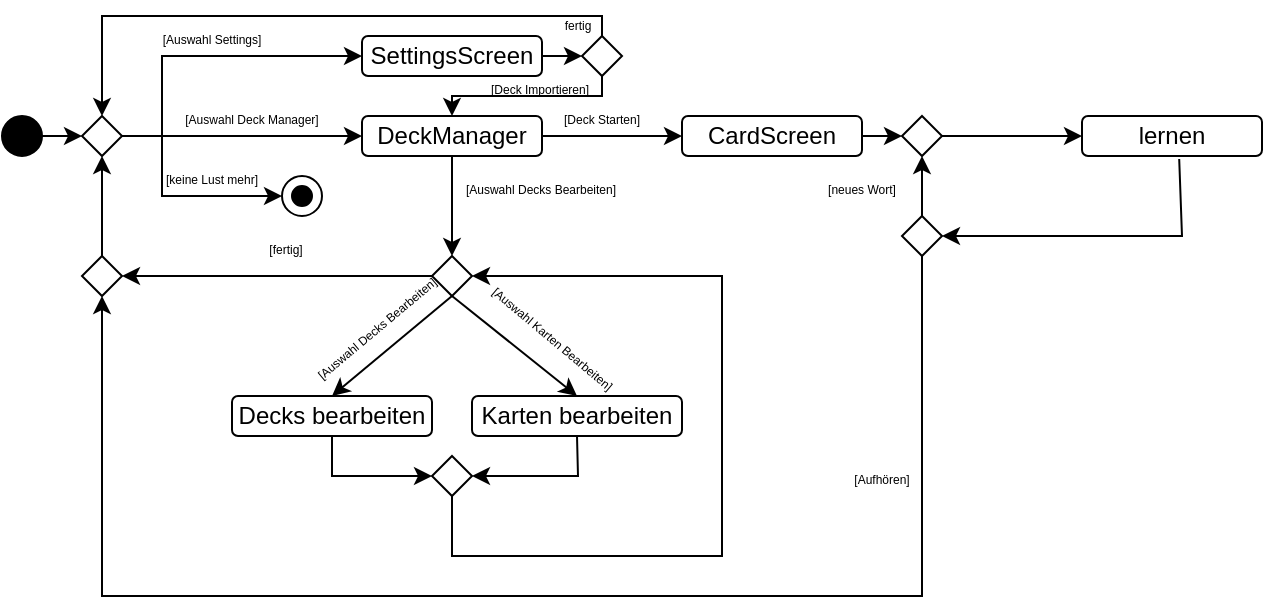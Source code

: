 <mxfile version="27.0.1">
  <diagram name="Page-1" id="Kwv_VZdKufA3s2lp-62g">
    <mxGraphModel dx="1831" dy="1042" grid="1" gridSize="10" guides="1" tooltips="1" connect="1" arrows="1" fold="1" page="1" pageScale="1" pageWidth="827" pageHeight="1169" math="0" shadow="0">
      <root>
        <mxCell id="0" />
        <mxCell id="1" parent="0" />
        <mxCell id="6eLsHRlYttYjRIFvQhJY-1" value="" style="ellipse;whiteSpace=wrap;html=1;aspect=fixed;fillColor=#000000;" vertex="1" parent="1">
          <mxGeometry x="80" y="60" width="20" height="20" as="geometry" />
        </mxCell>
        <mxCell id="6eLsHRlYttYjRIFvQhJY-2" value="" style="endArrow=classic;html=1;rounded=0;exitX=1;exitY=0.5;exitDx=0;exitDy=0;entryX=0;entryY=0.5;entryDx=0;entryDy=0;" edge="1" parent="1" source="6eLsHRlYttYjRIFvQhJY-1" target="6eLsHRlYttYjRIFvQhJY-3">
          <mxGeometry width="50" height="50" relative="1" as="geometry">
            <mxPoint x="390" y="160" as="sourcePoint" />
            <mxPoint x="120" y="50" as="targetPoint" />
          </mxGeometry>
        </mxCell>
        <mxCell id="6eLsHRlYttYjRIFvQhJY-3" value="" style="rhombus;whiteSpace=wrap;html=1;" vertex="1" parent="1">
          <mxGeometry x="120" y="60" width="20" height="20" as="geometry" />
        </mxCell>
        <mxCell id="6eLsHRlYttYjRIFvQhJY-8" value="SettingsScreen" style="rounded=1;whiteSpace=wrap;html=1;" vertex="1" parent="1">
          <mxGeometry x="260" y="20" width="90" height="20" as="geometry" />
        </mxCell>
        <mxCell id="6eLsHRlYttYjRIFvQhJY-9" value="" style="endArrow=none;html=1;rounded=0;exitX=1;exitY=0.5;exitDx=0;exitDy=0;" edge="1" parent="1" source="6eLsHRlYttYjRIFvQhJY-3">
          <mxGeometry width="50" height="50" relative="1" as="geometry">
            <mxPoint x="300" y="140" as="sourcePoint" />
            <mxPoint x="160" y="70" as="targetPoint" />
          </mxGeometry>
        </mxCell>
        <mxCell id="6eLsHRlYttYjRIFvQhJY-11" value="" style="endArrow=classic;html=1;rounded=0;entryX=0;entryY=0.5;entryDx=0;entryDy=0;" edge="1" parent="1" target="6eLsHRlYttYjRIFvQhJY-8">
          <mxGeometry width="50" height="50" relative="1" as="geometry">
            <mxPoint x="160" y="70" as="sourcePoint" />
            <mxPoint x="350" y="90" as="targetPoint" />
            <Array as="points">
              <mxPoint x="160" y="30" />
            </Array>
          </mxGeometry>
        </mxCell>
        <mxCell id="6eLsHRlYttYjRIFvQhJY-12" value="DeckManager" style="rounded=1;whiteSpace=wrap;html=1;" vertex="1" parent="1">
          <mxGeometry x="260" y="60" width="90" height="20" as="geometry" />
        </mxCell>
        <mxCell id="6eLsHRlYttYjRIFvQhJY-14" value="" style="endArrow=classic;html=1;rounded=0;entryX=0;entryY=0.5;entryDx=0;entryDy=0;" edge="1" parent="1" target="6eLsHRlYttYjRIFvQhJY-12">
          <mxGeometry width="50" height="50" relative="1" as="geometry">
            <mxPoint x="160" y="70" as="sourcePoint" />
            <mxPoint x="350" y="90" as="targetPoint" />
          </mxGeometry>
        </mxCell>
        <mxCell id="6eLsHRlYttYjRIFvQhJY-15" value="" style="endArrow=classic;html=1;rounded=0;entryX=0;entryY=0.5;entryDx=0;entryDy=0;" edge="1" parent="1">
          <mxGeometry width="50" height="50" relative="1" as="geometry">
            <mxPoint x="160" y="70" as="sourcePoint" />
            <mxPoint x="220" y="100" as="targetPoint" />
            <Array as="points">
              <mxPoint x="160" y="100" />
            </Array>
          </mxGeometry>
        </mxCell>
        <mxCell id="6eLsHRlYttYjRIFvQhJY-18" value="&lt;font style=&quot;font-size: 6px;&quot;&gt;[keine Lust mehr]&lt;/font&gt;" style="text;html=1;align=center;verticalAlign=middle;whiteSpace=wrap;rounded=0;" vertex="1" parent="1">
          <mxGeometry x="155" y="75" width="60" height="30" as="geometry" />
        </mxCell>
        <mxCell id="6eLsHRlYttYjRIFvQhJY-20" value="" style="endArrow=classic;html=1;rounded=0;entryX=0.5;entryY=0;entryDx=0;entryDy=0;exitX=0.5;exitY=1;exitDx=0;exitDy=0;" edge="1" parent="1" source="6eLsHRlYttYjRIFvQhJY-72" target="6eLsHRlYttYjRIFvQhJY-12">
          <mxGeometry width="50" height="50" relative="1" as="geometry">
            <mxPoint x="170" y="80" as="sourcePoint" />
            <mxPoint x="230" y="40" as="targetPoint" />
            <Array as="points">
              <mxPoint x="380" y="50" />
              <mxPoint x="305" y="50" />
            </Array>
          </mxGeometry>
        </mxCell>
        <mxCell id="6eLsHRlYttYjRIFvQhJY-21" value="" style="endArrow=classic;html=1;rounded=0;exitX=0.5;exitY=0;exitDx=0;exitDy=0;entryX=0.5;entryY=0;entryDx=0;entryDy=0;" edge="1" parent="1" source="6eLsHRlYttYjRIFvQhJY-72" target="6eLsHRlYttYjRIFvQhJY-3">
          <mxGeometry width="50" height="50" relative="1" as="geometry">
            <mxPoint x="350" y="60" as="sourcePoint" />
            <mxPoint x="200" y="10" as="targetPoint" />
            <Array as="points">
              <mxPoint x="380" y="10" />
              <mxPoint x="360" y="10" />
              <mxPoint x="130" y="10" />
            </Array>
          </mxGeometry>
        </mxCell>
        <mxCell id="6eLsHRlYttYjRIFvQhJY-22" value="" style="endArrow=classic;html=1;rounded=0;entryX=0.5;entryY=0;entryDx=0;entryDy=0;exitX=0.5;exitY=1;exitDx=0;exitDy=0;" edge="1" parent="1" source="6eLsHRlYttYjRIFvQhJY-12" target="6eLsHRlYttYjRIFvQhJY-33">
          <mxGeometry width="50" height="50" relative="1" as="geometry">
            <mxPoint x="265" y="81" as="sourcePoint" />
            <mxPoint x="265" y="130" as="targetPoint" />
            <Array as="points" />
          </mxGeometry>
        </mxCell>
        <mxCell id="6eLsHRlYttYjRIFvQhJY-33" value="" style="rhombus;whiteSpace=wrap;html=1;" vertex="1" parent="1">
          <mxGeometry x="295" y="130" width="20" height="20" as="geometry" />
        </mxCell>
        <mxCell id="6eLsHRlYttYjRIFvQhJY-36" value="Decks bearbeiten" style="rounded=1;whiteSpace=wrap;html=1;" vertex="1" parent="1">
          <mxGeometry x="195" y="200" width="100" height="20" as="geometry" />
        </mxCell>
        <mxCell id="6eLsHRlYttYjRIFvQhJY-37" value="" style="endArrow=classic;html=1;rounded=0;exitX=0.5;exitY=1;exitDx=0;exitDy=0;entryX=0.5;entryY=0;entryDx=0;entryDy=0;" edge="1" parent="1" source="6eLsHRlYttYjRIFvQhJY-33" target="6eLsHRlYttYjRIFvQhJY-36">
          <mxGeometry width="50" height="50" relative="1" as="geometry">
            <mxPoint x="240" y="190" as="sourcePoint" />
            <mxPoint x="265" y="180" as="targetPoint" />
          </mxGeometry>
        </mxCell>
        <mxCell id="6eLsHRlYttYjRIFvQhJY-38" value="" style="endArrow=classic;html=1;rounded=0;exitX=0.5;exitY=1;exitDx=0;exitDy=0;entryX=0.5;entryY=0;entryDx=0;entryDy=0;" edge="1" parent="1" source="6eLsHRlYttYjRIFvQhJY-33" target="6eLsHRlYttYjRIFvQhJY-40">
          <mxGeometry width="50" height="50" relative="1" as="geometry">
            <mxPoint x="260" y="200" as="sourcePoint" />
            <mxPoint x="350" y="180" as="targetPoint" />
          </mxGeometry>
        </mxCell>
        <mxCell id="6eLsHRlYttYjRIFvQhJY-40" value="Karten bearbeiten" style="rounded=1;whiteSpace=wrap;html=1;" vertex="1" parent="1">
          <mxGeometry x="315" y="200" width="105" height="20" as="geometry" />
        </mxCell>
        <mxCell id="6eLsHRlYttYjRIFvQhJY-42" value="" style="ellipse;whiteSpace=wrap;html=1;aspect=fixed;" vertex="1" parent="1">
          <mxGeometry x="220" y="90" width="20" height="20" as="geometry" />
        </mxCell>
        <mxCell id="6eLsHRlYttYjRIFvQhJY-43" value="" style="ellipse;whiteSpace=wrap;html=1;aspect=fixed;strokeColor=default;fillColor=#000000;" vertex="1" parent="1">
          <mxGeometry x="225" y="95" width="10" height="10" as="geometry" />
        </mxCell>
        <mxCell id="6eLsHRlYttYjRIFvQhJY-47" value="&lt;font style=&quot;font-size: 6px; line-height: 80%;&quot;&gt;[Auswahl Settings]&lt;/font&gt;" style="text;html=1;align=center;verticalAlign=middle;whiteSpace=wrap;rounded=0;" vertex="1" parent="1">
          <mxGeometry x="155" y="10" width="60" height="20" as="geometry" />
        </mxCell>
        <mxCell id="6eLsHRlYttYjRIFvQhJY-49" value="&lt;font style=&quot;font-size: 6px; line-height: 80%;&quot;&gt;[Auswahl Deck Manager]&lt;/font&gt;" style="text;html=1;align=center;verticalAlign=middle;whiteSpace=wrap;rounded=0;" vertex="1" parent="1">
          <mxGeometry x="170" y="50" width="70" height="20" as="geometry" />
        </mxCell>
        <mxCell id="6eLsHRlYttYjRIFvQhJY-50" value="&lt;span style=&quot;font-size: 6px;&quot;&gt;[Deck Importieren]&lt;/span&gt;" style="text;html=1;align=center;verticalAlign=middle;whiteSpace=wrap;rounded=0;" vertex="1" parent="1">
          <mxGeometry x="318.75" y="30" width="60" height="30" as="geometry" />
        </mxCell>
        <mxCell id="6eLsHRlYttYjRIFvQhJY-51" value="&lt;font style=&quot;font-size: 6px;&quot;&gt;fertig&lt;/font&gt;" style="text;html=1;align=center;verticalAlign=middle;whiteSpace=wrap;rounded=0;" vertex="1" parent="1">
          <mxGeometry x="347.5" y="5" width="40" height="15" as="geometry" />
        </mxCell>
        <mxCell id="6eLsHRlYttYjRIFvQhJY-52" value="&lt;span style=&quot;font-size: 6px;&quot;&gt;[Auswahl Decks Bearbeiten]&lt;/span&gt;" style="text;html=1;align=center;verticalAlign=middle;whiteSpace=wrap;rounded=0;" vertex="1" parent="1">
          <mxGeometry x="307.5" y="80" width="82.5" height="30" as="geometry" />
        </mxCell>
        <mxCell id="6eLsHRlYttYjRIFvQhJY-54" value="&lt;span style=&quot;font-size: 6px;&quot;&gt;[fertig]&lt;/span&gt;" style="text;html=1;align=center;verticalAlign=middle;whiteSpace=wrap;rounded=0;" vertex="1" parent="1">
          <mxGeometry x="203.75" y="120" width="36.25" height="10" as="geometry" />
        </mxCell>
        <mxCell id="6eLsHRlYttYjRIFvQhJY-55" value="" style="endArrow=classic;html=1;rounded=0;exitX=0.5;exitY=1;exitDx=0;exitDy=0;entryX=1;entryY=0.5;entryDx=0;entryDy=0;" edge="1" parent="1" source="6eLsHRlYttYjRIFvQhJY-59" target="6eLsHRlYttYjRIFvQhJY-33">
          <mxGeometry width="50" height="50" relative="1" as="geometry">
            <mxPoint x="305" y="230" as="sourcePoint" />
            <mxPoint x="420" y="270" as="targetPoint" />
            <Array as="points">
              <mxPoint x="305" y="280" />
              <mxPoint x="440" y="280" />
              <mxPoint x="440" y="140" />
            </Array>
          </mxGeometry>
        </mxCell>
        <mxCell id="6eLsHRlYttYjRIFvQhJY-59" value="" style="rhombus;whiteSpace=wrap;html=1;" vertex="1" parent="1">
          <mxGeometry x="295" y="230" width="20" height="20" as="geometry" />
        </mxCell>
        <mxCell id="6eLsHRlYttYjRIFvQhJY-60" value="" style="endArrow=classic;html=1;rounded=0;entryX=0;entryY=0.5;entryDx=0;entryDy=0;exitX=0.5;exitY=1;exitDx=0;exitDy=0;" edge="1" parent="1" source="6eLsHRlYttYjRIFvQhJY-36" target="6eLsHRlYttYjRIFvQhJY-59">
          <mxGeometry width="50" height="50" relative="1" as="geometry">
            <mxPoint x="170" y="190" as="sourcePoint" />
            <mxPoint x="220" y="140" as="targetPoint" />
            <Array as="points">
              <mxPoint x="245" y="240" />
            </Array>
          </mxGeometry>
        </mxCell>
        <mxCell id="6eLsHRlYttYjRIFvQhJY-61" value="" style="endArrow=classic;html=1;rounded=0;entryX=1;entryY=0.5;entryDx=0;entryDy=0;exitX=0.5;exitY=1;exitDx=0;exitDy=0;" edge="1" parent="1" source="6eLsHRlYttYjRIFvQhJY-40" target="6eLsHRlYttYjRIFvQhJY-59">
          <mxGeometry width="50" height="50" relative="1" as="geometry">
            <mxPoint x="255" y="230" as="sourcePoint" />
            <mxPoint x="305" y="250" as="targetPoint" />
            <Array as="points">
              <mxPoint x="368" y="240" />
            </Array>
          </mxGeometry>
        </mxCell>
        <mxCell id="6eLsHRlYttYjRIFvQhJY-63" value="&lt;span style=&quot;font-size: 6px;&quot;&gt;[Auswahl Decks Bearbeiten]&lt;/span&gt;" style="text;html=1;align=center;verticalAlign=middle;whiteSpace=wrap;rounded=0;rotation=-40;" vertex="1" parent="1">
          <mxGeometry x="225" y="150" width="82.5" height="30" as="geometry" />
        </mxCell>
        <mxCell id="6eLsHRlYttYjRIFvQhJY-64" value="&lt;span style=&quot;font-size: 6px;&quot;&gt;[Auswahl Karten Bearbeiten]&lt;/span&gt;" style="text;html=1;align=center;verticalAlign=middle;whiteSpace=wrap;rounded=0;rotation=40;" vertex="1" parent="1">
          <mxGeometry x="315" y="155" width="82.5" height="30" as="geometry" />
        </mxCell>
        <mxCell id="6eLsHRlYttYjRIFvQhJY-66" value="" style="endArrow=classic;html=1;rounded=0;exitX=1;exitY=0.5;exitDx=0;exitDy=0;entryX=0;entryY=0.5;entryDx=0;entryDy=0;" edge="1" parent="1" source="6eLsHRlYttYjRIFvQhJY-12" target="6eLsHRlYttYjRIFvQhJY-68">
          <mxGeometry width="50" height="50" relative="1" as="geometry">
            <mxPoint x="350" y="130" as="sourcePoint" />
            <mxPoint x="460" y="70" as="targetPoint" />
          </mxGeometry>
        </mxCell>
        <mxCell id="6eLsHRlYttYjRIFvQhJY-68" value="CardScreen" style="rounded=1;whiteSpace=wrap;html=1;" vertex="1" parent="1">
          <mxGeometry x="420" y="60" width="90" height="20" as="geometry" />
        </mxCell>
        <mxCell id="6eLsHRlYttYjRIFvQhJY-69" value="" style="endArrow=classic;html=1;rounded=0;exitX=1;exitY=0.5;exitDx=0;exitDy=0;" edge="1" parent="1" source="6eLsHRlYttYjRIFvQhJY-68">
          <mxGeometry width="50" height="50" relative="1" as="geometry">
            <mxPoint x="350" y="130" as="sourcePoint" />
            <mxPoint x="530" y="70" as="targetPoint" />
          </mxGeometry>
        </mxCell>
        <mxCell id="6eLsHRlYttYjRIFvQhJY-71" value="" style="rhombus;whiteSpace=wrap;html=1;" vertex="1" parent="1">
          <mxGeometry x="530" y="60" width="20" height="20" as="geometry" />
        </mxCell>
        <mxCell id="6eLsHRlYttYjRIFvQhJY-72" value="" style="rhombus;whiteSpace=wrap;html=1;" vertex="1" parent="1">
          <mxGeometry x="370" y="20" width="20" height="20" as="geometry" />
        </mxCell>
        <mxCell id="6eLsHRlYttYjRIFvQhJY-73" value="" style="endArrow=classic;html=1;rounded=0;exitX=1;exitY=0.5;exitDx=0;exitDy=0;" edge="1" parent="1" source="6eLsHRlYttYjRIFvQhJY-8">
          <mxGeometry width="50" height="50" relative="1" as="geometry">
            <mxPoint x="410" y="20" as="sourcePoint" />
            <mxPoint x="370" y="30" as="targetPoint" />
          </mxGeometry>
        </mxCell>
        <mxCell id="6eLsHRlYttYjRIFvQhJY-81" value="" style="endArrow=classic;html=1;rounded=0;entryX=0;entryY=0.5;entryDx=0;entryDy=0;exitX=1;exitY=0.5;exitDx=0;exitDy=0;" edge="1" parent="1" source="6eLsHRlYttYjRIFvQhJY-71">
          <mxGeometry width="50" height="50" relative="1" as="geometry">
            <mxPoint x="490" y="100" as="sourcePoint" />
            <mxPoint x="620" y="70" as="targetPoint" />
          </mxGeometry>
        </mxCell>
        <mxCell id="6eLsHRlYttYjRIFvQhJY-90" value="" style="rhombus;whiteSpace=wrap;html=1;" vertex="1" parent="1">
          <mxGeometry x="530" y="110" width="20" height="20" as="geometry" />
        </mxCell>
        <mxCell id="6eLsHRlYttYjRIFvQhJY-91" value="" style="endArrow=classic;html=1;rounded=0;entryX=0.5;entryY=1;entryDx=0;entryDy=0;exitX=1;exitY=1;exitDx=0;exitDy=0;" edge="1" parent="1" source="6eLsHRlYttYjRIFvQhJY-99" target="6eLsHRlYttYjRIFvQhJY-71">
          <mxGeometry width="50" height="50" relative="1" as="geometry">
            <mxPoint x="540" y="190" as="sourcePoint" />
            <mxPoint x="490" y="130" as="targetPoint" />
          </mxGeometry>
        </mxCell>
        <mxCell id="6eLsHRlYttYjRIFvQhJY-94" value="" style="rhombus;whiteSpace=wrap;html=1;" vertex="1" parent="1">
          <mxGeometry x="120" y="130" width="20" height="20" as="geometry" />
        </mxCell>
        <mxCell id="6eLsHRlYttYjRIFvQhJY-95" value="" style="endArrow=classic;html=1;rounded=0;entryX=1;entryY=0.5;entryDx=0;entryDy=0;exitX=0;exitY=0.5;exitDx=0;exitDy=0;" edge="1" parent="1" source="6eLsHRlYttYjRIFvQhJY-33" target="6eLsHRlYttYjRIFvQhJY-94">
          <mxGeometry width="50" height="50" relative="1" as="geometry">
            <mxPoint x="280" y="190" as="sourcePoint" />
            <mxPoint x="330" y="140" as="targetPoint" />
          </mxGeometry>
        </mxCell>
        <mxCell id="6eLsHRlYttYjRIFvQhJY-96" value="" style="endArrow=classic;html=1;rounded=0;entryX=0.5;entryY=1;entryDx=0;entryDy=0;exitX=0.5;exitY=0;exitDx=0;exitDy=0;" edge="1" parent="1" source="6eLsHRlYttYjRIFvQhJY-94" target="6eLsHRlYttYjRIFvQhJY-3">
          <mxGeometry width="50" height="50" relative="1" as="geometry">
            <mxPoint x="305" y="150" as="sourcePoint" />
            <mxPoint x="150" y="150" as="targetPoint" />
          </mxGeometry>
        </mxCell>
        <mxCell id="6eLsHRlYttYjRIFvQhJY-97" value="" style="endArrow=classic;html=1;rounded=0;entryX=0.5;entryY=1;entryDx=0;entryDy=0;exitX=0.5;exitY=1;exitDx=0;exitDy=0;" edge="1" parent="1" source="6eLsHRlYttYjRIFvQhJY-90" target="6eLsHRlYttYjRIFvQhJY-94">
          <mxGeometry width="50" height="50" relative="1" as="geometry">
            <mxPoint x="550" y="200" as="sourcePoint" />
            <mxPoint x="550" y="90" as="targetPoint" />
            <Array as="points">
              <mxPoint x="540" y="300" />
              <mxPoint x="130" y="300" />
            </Array>
          </mxGeometry>
        </mxCell>
        <mxCell id="6eLsHRlYttYjRIFvQhJY-98" value="&lt;font style=&quot;font-size: 6px;&quot;&gt;[Deck Starten]&lt;/font&gt;" style="text;html=1;align=center;verticalAlign=middle;whiteSpace=wrap;rounded=0;" vertex="1" parent="1">
          <mxGeometry x="350" y="45" width="60" height="30" as="geometry" />
        </mxCell>
        <mxCell id="6eLsHRlYttYjRIFvQhJY-99" value="&lt;font style=&quot;font-size: 6px;&quot;&gt;[neues Wort]&lt;/font&gt;" style="text;html=1;align=center;verticalAlign=middle;whiteSpace=wrap;rounded=0;" vertex="1" parent="1">
          <mxGeometry x="480" y="80" width="60" height="30" as="geometry" />
        </mxCell>
        <mxCell id="6eLsHRlYttYjRIFvQhJY-100" value="&lt;font style=&quot;font-size: 6px;&quot;&gt;[Aufhören]&lt;/font&gt;" style="text;html=1;align=center;verticalAlign=middle;whiteSpace=wrap;rounded=0;" vertex="1" parent="1">
          <mxGeometry x="490" y="225" width="60" height="30" as="geometry" />
        </mxCell>
        <mxCell id="6eLsHRlYttYjRIFvQhJY-101" value="lernen" style="rounded=1;whiteSpace=wrap;html=1;" vertex="1" parent="1">
          <mxGeometry x="620" y="60" width="90" height="20" as="geometry" />
        </mxCell>
        <mxCell id="6eLsHRlYttYjRIFvQhJY-102" value="" style="endArrow=classic;html=1;rounded=0;entryX=1;entryY=0.5;entryDx=0;entryDy=0;exitX=0.54;exitY=1.074;exitDx=0;exitDy=0;exitPerimeter=0;" edge="1" parent="1" source="6eLsHRlYttYjRIFvQhJY-101" target="6eLsHRlYttYjRIFvQhJY-90">
          <mxGeometry width="50" height="50" relative="1" as="geometry">
            <mxPoint x="460" y="150" as="sourcePoint" />
            <mxPoint x="510" y="100" as="targetPoint" />
            <Array as="points">
              <mxPoint x="670" y="120" />
            </Array>
          </mxGeometry>
        </mxCell>
      </root>
    </mxGraphModel>
  </diagram>
</mxfile>
